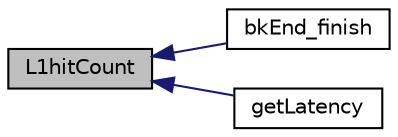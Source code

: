 digraph G
{
  edge [fontname="Helvetica",fontsize="10",labelfontname="Helvetica",labelfontsize="10"];
  node [fontname="Helvetica",fontsize="10",shape=record];
  rankdir=LR;
  Node1 [label="L1hitCount",height=0.2,width=0.4,color="black", fillcolor="grey75", style="filled" fontcolor="black"];
  Node1 -> Node2 [dir=back,color="midnightblue",fontsize="10",style="solid"];
  Node2 [label="bkEnd_finish",height=0.2,width=0.4,color="black", fillcolor="white", style="filled",URL="$bkEnd_8h.html#af34e8aea898d89ab4f271696b1c9ab8b"];
  Node1 -> Node3 [dir=back,color="midnightblue",fontsize="10",style="solid"];
  Node3 [label="getLatency",height=0.2,width=0.4,color="black", fillcolor="white", style="filled",URL="$latency_8h.html#a2dd42eb14b37a46fdb7db711045a10bb"];
}
